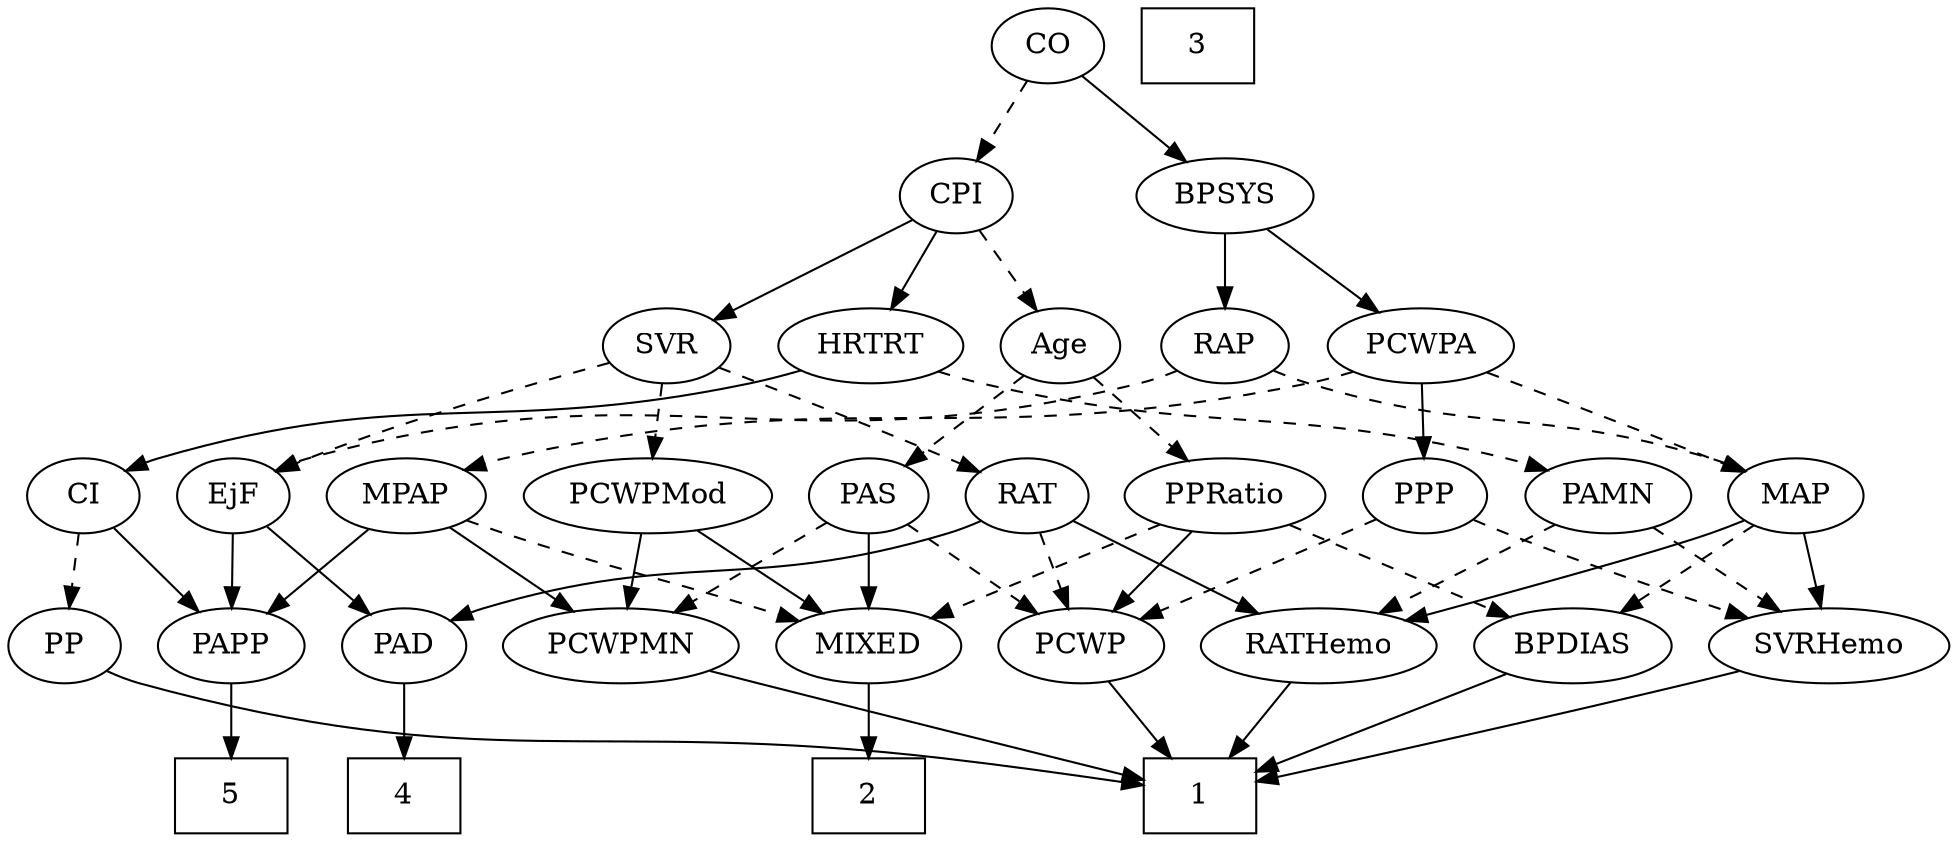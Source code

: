 strict digraph {
	graph [bb="0,0,852.05,396"];
	node [label="\N"];
	1	[height=0.5,
		pos="531,18",
		shape=box,
		width=0.75];
	2	[height=0.5,
		pos="387,18",
		shape=box,
		width=0.75];
	3	[height=0.5,
		pos="532,378",
		shape=box,
		width=0.75];
	4	[height=0.5,
		pos="182,18",
		shape=box,
		width=0.75];
	5	[height=0.5,
		pos="104,18",
		shape=box,
		width=0.75];
	Age	[height=0.5,
		pos="466,234",
		width=0.75];
	PAS	[height=0.5,
		pos="387,162",
		width=0.75];
	Age -> PAS	[pos="e,402.58,176.8 450.39,219.17 438.92,209.01 423.15,195.03 410.21,183.56",
		style=dashed];
	PPRatio	[height=0.5,
		pos="544,162",
		width=1.1013];
	Age -> PPRatio	[pos="e,526.72,178.51 481.41,219.17 492.12,209.56 506.63,196.54 518.98,185.46",
		style=dashed];
	EjF	[height=0.5,
		pos="105,162",
		width=0.75];
	PAD	[height=0.5,
		pos="182,90",
		width=0.79437];
	EjF -> PAD	[pos="e,166.44,105.14 120.58,146.83 131.54,136.87 146.39,123.37 158.75,112.14",
		style=solid];
	PAPP	[height=0.5,
		pos="104,90",
		width=0.88464];
	EjF -> PAPP	[pos="e,104.24,108.1 104.75,143.7 104.64,135.98 104.51,126.71 104.39,118.11",
		style=solid];
	RAP	[height=0.5,
		pos="540,234",
		width=0.77632];
	RAP -> EjF	[pos="e,125.48,174.14 518.74,222.05 513.39,219.7 507.59,217.49 502,216 346.18,174.54 296.39,223.05 141,180 139.05,179.46 137.08,178.82 \
135.11,178.11",
		style=dashed];
	MAP	[height=0.5,
		pos="795,162",
		width=0.84854];
	RAP -> MAP	[pos="e,771.61,173.88 561.18,222.25 566.27,219.95 571.76,217.71 577,216 653.74,190.98 677.91,203.91 755,180 757.4,179.26 759.84,178.42 \
762.29,177.53",
		style=dashed];
	MIXED	[height=0.5,
		pos="387,90",
		width=1.1193];
	MIXED -> 2	[pos="e,387,36.104 387,71.697 387,63.983 387,54.712 387,46.112",
		style=solid];
	MPAP	[height=0.5,
		pos="185,162",
		width=0.97491];
	MPAP -> MIXED	[pos="e,356.18,101.77 211.91,150.36 217.54,148.2 223.45,145.99 229,144 277.03,126.8 289.68,124.36 338,108 340.76,107.07 343.6,106.1 346.47,\
105.12",
		style=dashed];
	PCWPMN	[height=0.5,
		pos="279,90",
		width=1.3902];
	MPAP -> PCWPMN	[pos="e,258.04,106.61 204.02,146.83 217.12,137.08 234.77,123.94 249.65,112.85",
		style=solid];
	MPAP -> PAPP	[pos="e,120.88,105.58 167.82,146.15 156.47,136.34 141.41,123.33 128.77,112.41",
		style=solid];
	BPSYS	[height=0.5,
		pos="540,306",
		width=1.0471];
	BPSYS -> RAP	[pos="e,540,252.1 540,287.7 540,279.98 540,270.71 540,262.11",
		style=solid];
	PCWPA	[height=0.5,
		pos="628,234",
		width=1.1555];
	BPSYS -> PCWPA	[pos="e,609.06,250.07 558.66,290.15 570.95,280.38 587.23,267.43 600.92,256.54",
		style=solid];
	PAD -> 4	[pos="e,182,36.104 182,71.697 182,63.983 182,54.712 182,46.112",
		style=solid];
	CO	[height=0.5,
		pos="460,378",
		width=0.75];
	CO -> BPSYS	[pos="e,522.56,322.26 475.81,363.17 486.97,353.4 502.16,340.11 514.96,328.91",
		style=solid];
	CPI	[height=0.5,
		pos="419,306",
		width=0.75];
	CO -> CPI	[pos="e,428.46,323.15 450.49,360.76 445.47,352.19 439.2,341.49 433.58,331.9",
		style=dashed];
	PAS -> MIXED	[pos="e,387,108.1 387,143.7 387,135.98 387,126.71 387,118.11",
		style=solid];
	PAS -> PCWPMN	[pos="e,302.1,105.97 368.19,148.81 352.33,138.53 329.29,123.6 310.61,111.49",
		style=dashed];
	PCWP	[height=0.5,
		pos="480,90",
		width=0.97491];
	PAS -> PCWP	[pos="e,460.99,105.31 404.49,147.83 418.08,137.61 437.16,123.24 452.75,111.51",
		style=dashed];
	PAMN	[height=0.5,
		pos="710,162",
		width=1.011];
	RATHemo	[height=0.5,
		pos="582,90",
		width=1.3721];
	PAMN -> RATHemo	[pos="e,608.42,105.45 686.52,148.16 667.2,137.59 639.5,122.45 617.47,110.4",
		style=dashed];
	SVRHemo	[height=0.5,
		pos="802,90",
		width=1.3902];
	PAMN -> SVRHemo	[pos="e,781.69,106.46 729.06,146.5 741.91,136.72 759.08,123.65 773.54,112.65",
		style=dashed];
	RATHemo -> 1	[pos="e,543.71,36.447 569.91,72.411 563.87,64.115 556.42,53.891 549.66,44.615",
		style=solid];
	CPI -> Age	[pos="e,455.38,250.82 429.67,289.12 435.55,280.34 442.99,269.26 449.61,259.42",
		style=dashed];
	SVR	[height=0.5,
		pos="293,234",
		width=0.77632];
	CPI -> SVR	[pos="e,313.61,246.45 398.76,293.75 378.12,282.29 345.9,264.39 322.44,251.36",
		style=solid];
	HRTRT	[height=0.5,
		pos="381,234",
		width=1.1013];
	CPI -> HRTRT	[pos="e,390.03,251.63 410.19,288.76 405.65,280.4 400.01,270.02 394.9,260.61",
		style=solid];
	RAT	[height=0.5,
		pos="459,162",
		width=0.75827];
	RAT -> PAD	[pos="e,203.75,101.83 438.44,150.15 433.49,147.85 428.14,145.64 423,144 335.69,116.19 307.59,134.91 220,108 217.73,107.3 215.41,106.5 \
213.1,105.64",
		style=solid];
	RAT -> RATHemo	[pos="e,556.42,105.56 479.04,149.6 497.58,139.04 525.55,123.13 547.66,110.55",
		style=solid];
	RAT -> PCWP	[pos="e,474.82,108.28 464.08,144.05 466.42,136.26 469.25,126.82 471.88,118.08",
		style=dashed];
	SVR -> EjF	[pos="e,126.15,173.44 268.48,225.34 238.19,215.66 185.23,198.1 141,180 139.18,179.25 137.31,178.46 135.44,177.65",
		style=dashed];
	SVR -> RAT	[pos="e,437.4,173.48 315.63,222.98 320.98,220.65 326.68,218.21 332,216 372.16,199.31 383.09,197.3 423,180 424.61,179.3 426.26,178.57 427.92,\
177.83",
		style=dashed];
	PCWPMod	[height=0.5,
		pos="290,162",
		width=1.4443];
	SVR -> PCWPMod	[pos="e,290.73,180.1 292.26,215.7 291.93,207.98 291.53,198.71 291.16,190.11",
		style=dashed];
	PCWPMod -> MIXED	[pos="e,366.53,105.77 311.53,145.46 325.24,135.57 343.18,122.62 358.13,111.83",
		style=solid];
	PCWPMod -> PCWPMN	[pos="e,281.69,108.1 287.28,143.7 286.07,135.98 284.61,126.71 283.26,118.11",
		style=solid];
	PCWPA -> MPAP	[pos="e,211.16,174.41 597.56,221.65 590.86,219.49 583.75,217.46 577,216 425,183.22 380.19,216.34 229,180 226.33,179.36 223.6,178.59 220.88,\
177.75",
		style=dashed];
	PCWPA -> MAP	[pos="e,770.9,173.27 657.03,220.95 682.78,210.24 721.42,194.14 755,180 757.17,179.09 759.41,178.14 761.66,177.19",
		style=dashed];
	PPP	[height=0.5,
		pos="629,162",
		width=0.75];
	PCWPA -> PPP	[pos="e,628.76,180.1 628.25,215.7 628.36,207.98 628.49,198.71 628.61,190.11",
		style=solid];
	PCWPMN -> 1	[pos="e,503.8,26.353 316.75,78.047 323.81,76.021 331.12,73.934 338,72 392.19,56.752 455.1,39.575 493.98,29.019",
		style=solid];
	SVRHemo -> 1	[pos="e,558.19,25.469 764.6,78.007 757.44,75.965 750,73.883 743,72 681.91,55.568 610.46,38.056 568.06,27.842",
		style=solid];
	BPDIAS	[height=0.5,
		pos="692,90",
		width=1.1735];
	BPDIAS -> 1	[pos="e,558.06,30.764 663.59,76.647 636.82,65.01 596.6,47.52 567.47,34.858",
		style=solid];
	MAP -> RATHemo	[pos="e,619.34,101.94 771.47,150.52 766.1,148.26 760.39,145.96 755,144 731.8,135.54 671.82,117.48 629.01,104.8",
		style=solid];
	MAP -> SVRHemo	[pos="e,800.29,108.1 796.73,143.7 797.5,135.98 798.43,126.71 799.29,118.11",
		style=solid];
	MAP -> BPDIAS	[pos="e,713.42,105.56 775.63,147.83 760.54,137.58 739.33,123.17 722.05,111.42",
		style=dashed];
	PP	[height=0.5,
		pos="27,90",
		width=0.75];
	PP -> 1	[pos="e,503.99,23.686 47.475,77.862 52.433,75.581 57.805,73.44 63,72 217.95,29.044 263.52,56.51 423,36 446.67,32.956 473.15,28.8 493.96,\
25.36",
		style=solid];
	PPP -> SVRHemo	[pos="e,768.23,103.29 650.21,150.68 655.04,148.41 660.17,146.07 665,144 696,130.71 731.53,117 758.64,106.86",
		style=dashed];
	PPP -> PCWP	[pos="e,505.14,102.77 607.68,150.92 602.86,148.64 597.75,146.24 593,144 566.58,131.57 536.67,117.54 514.26,107.04",
		style=dashed];
	PPRatio -> MIXED	[pos="e,414.56,103.29 516.65,148.81 490.92,137.33 452.2,120.07 423.77,107.4",
		style=dashed];
	PPRatio -> BPDIAS	[pos="e,664.77,103.88 570.46,148.49 594.16,137.28 629.13,120.74 655.49,108.27",
		style=dashed];
	PPRatio -> PCWP	[pos="e,494.47,106.82 529.48,145.12 521.13,135.99 510.5,124.36 501.23,114.22",
		style=solid];
	PCWP -> 1	[pos="e,518.52,36.124 491.83,72.765 497.96,64.354 505.58,53.89 512.47,44.436",
		style=solid];
	CI	[height=0.5,
		pos="33,162",
		width=0.75];
	CI -> PP	[pos="e,28.466,108.1 31.517,143.7 30.856,135.98 30.061,126.71 29.324,118.11",
		style=dashed];
	CI -> PAPP	[pos="e,88.818,105.97 47.711,146.5 57.48,136.86 70.491,124.04 81.543,113.14",
		style=solid];
	PAPP -> 5	[pos="e,104,36.104 104,71.697 104,63.983 104,54.712 104,46.112",
		style=solid];
	HRTRT -> PAMN	[pos="e,683.17,174.18 410.54,221.78 416.89,219.64 423.62,217.58 430,216 532.56,190.58 562.8,206.82 665,180 667.8,179.26 670.67,178.42 \
673.54,177.5",
		style=dashed];
	HRTRT -> CI	[pos="e,53.516,174 351.06,222 344.21,219.77 336.91,217.61 330,216 215.97,189.37 181.24,213.39 69,180 67.062,179.42 65.097,178.76 63.137,\
178.03",
		style=solid];
}
